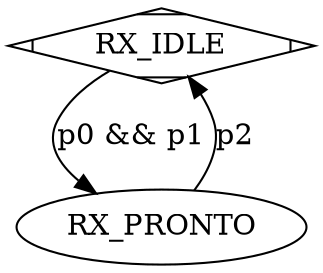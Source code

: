 digraph RX_IDLE{
RX_IDLE[shape="Mdiamond"];
RX_PRONTO -> RX_IDLE [label = "p2"];
RX_IDLE -> RX_PRONTO [label = "p0 && p1"];
}